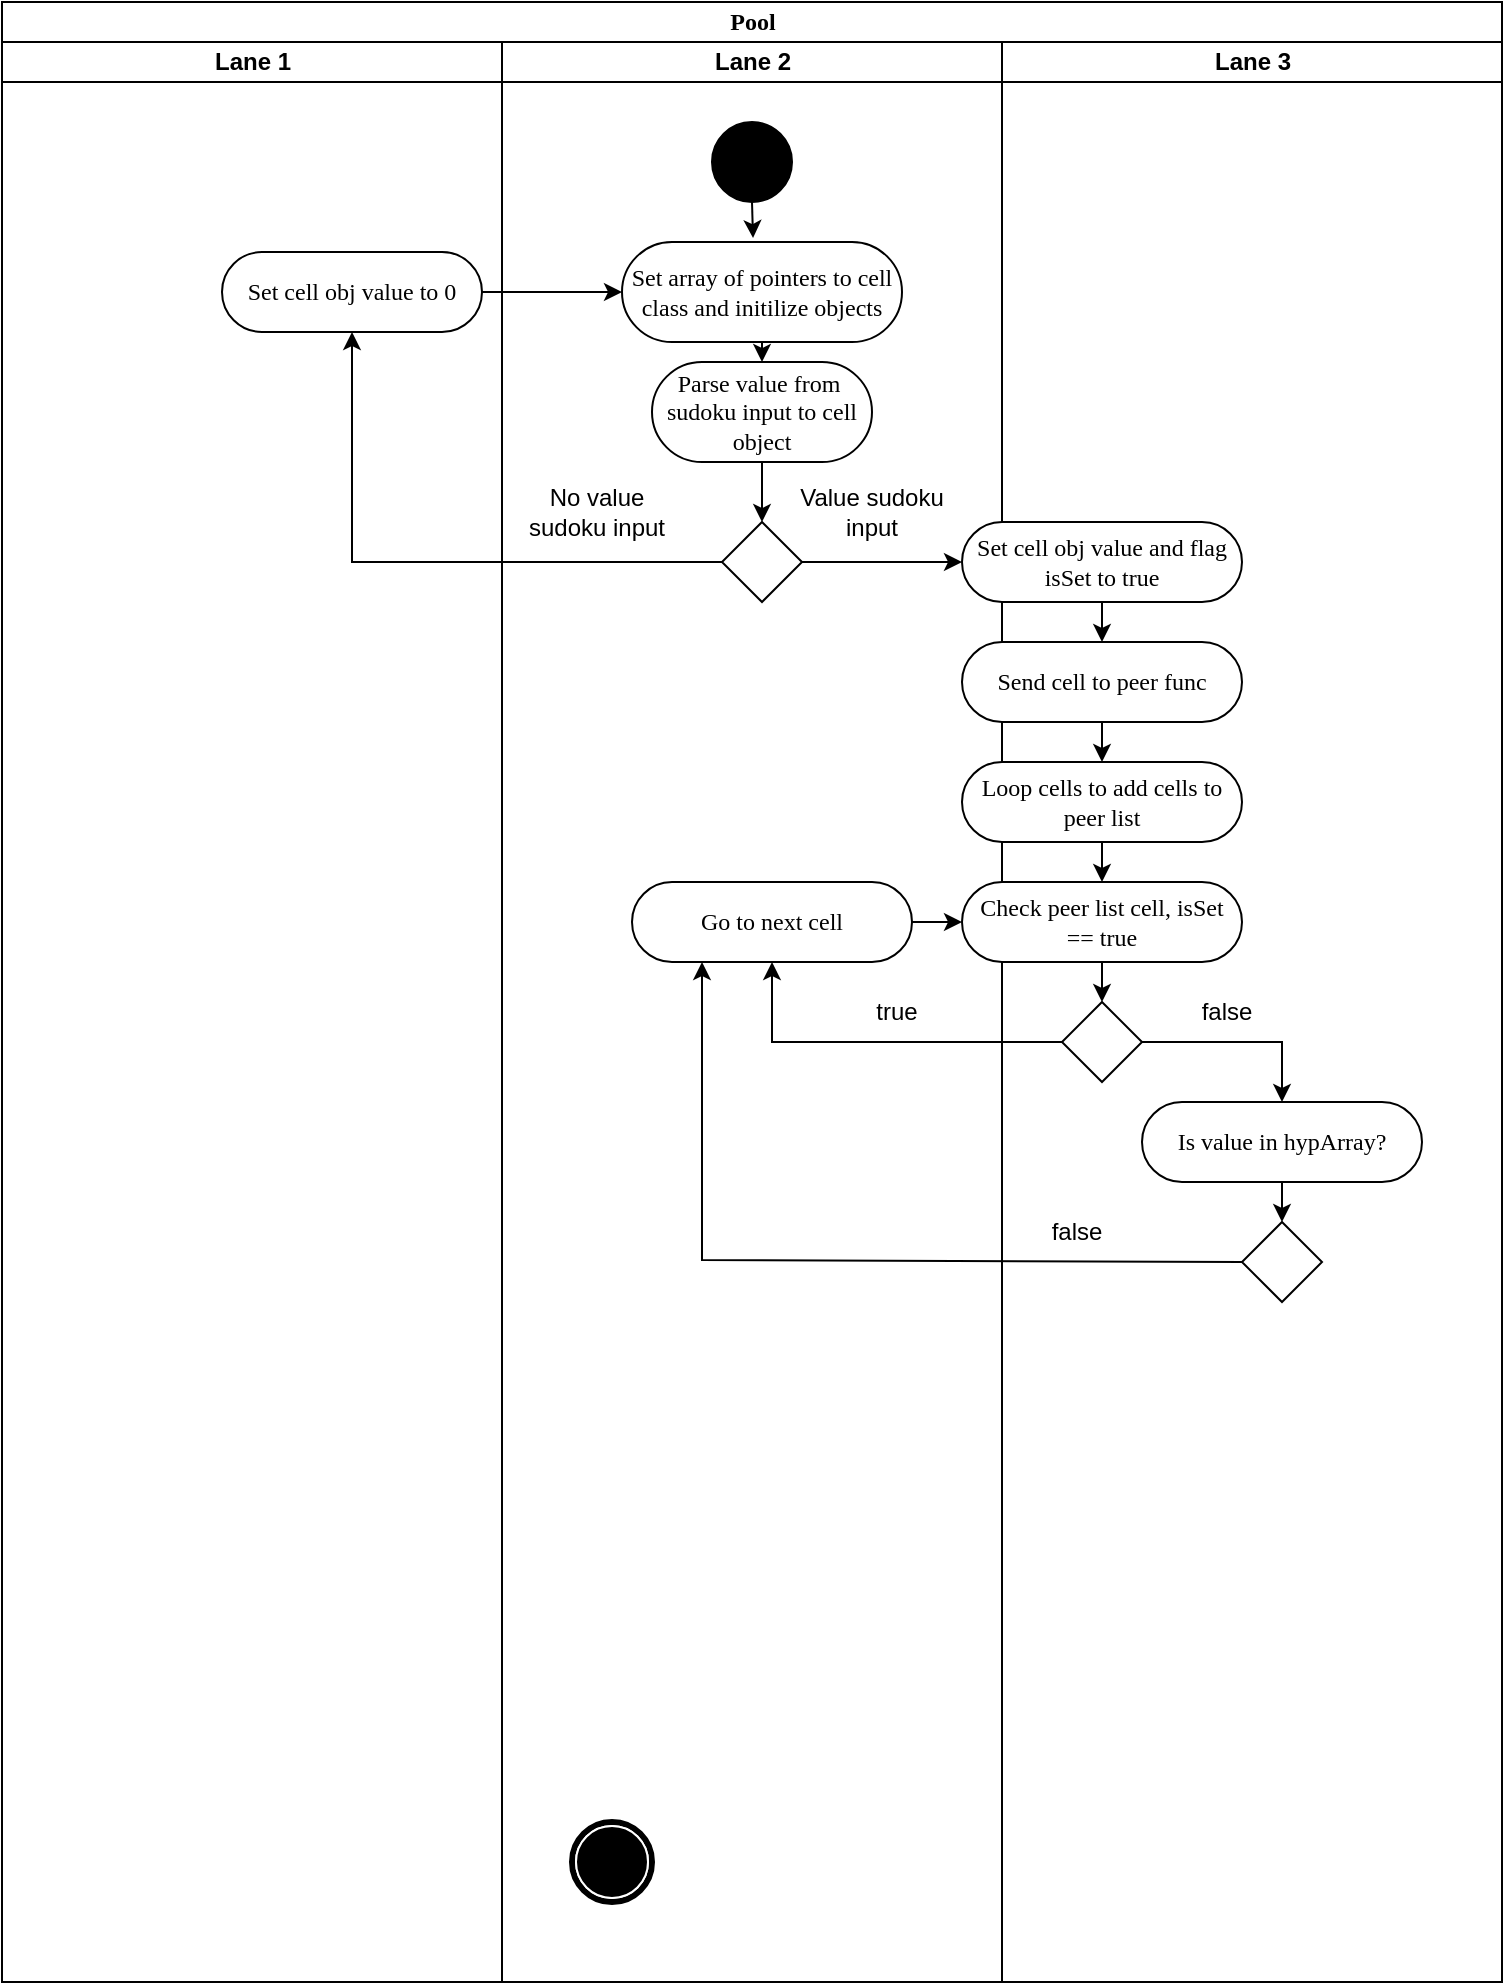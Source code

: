 <mxfile version="15.5.2" type="github">
  <diagram name="Page-1" id="0783ab3e-0a74-02c8-0abd-f7b4e66b4bec">
    <mxGraphModel dx="771" dy="510" grid="1" gridSize="10" guides="1" tooltips="1" connect="1" arrows="1" fold="1" page="1" pageScale="1" pageWidth="850" pageHeight="1100" background="none" math="0" shadow="0">
      <root>
        <mxCell id="0" />
        <mxCell id="1" parent="0" />
        <mxCell id="1c1d494c118603dd-1" value="Pool" style="swimlane;html=1;childLayout=stackLayout;startSize=20;rounded=0;shadow=0;comic=0;labelBackgroundColor=none;strokeWidth=1;fontFamily=Verdana;fontSize=12;align=center;" parent="1" vertex="1">
          <mxGeometry x="40" y="20" width="750" height="990" as="geometry" />
        </mxCell>
        <mxCell id="1c1d494c118603dd-2" value="Lane 1" style="swimlane;html=1;startSize=20;" parent="1c1d494c118603dd-1" vertex="1">
          <mxGeometry y="20" width="250" height="970" as="geometry" />
        </mxCell>
        <mxCell id="yWUKGTw_jDChgxALdWXM-9" value="Set cell obj value to 0" style="rounded=1;whiteSpace=wrap;html=1;shadow=0;comic=0;labelBackgroundColor=none;strokeWidth=1;fontFamily=Verdana;fontSize=12;align=center;arcSize=50;" vertex="1" parent="1c1d494c118603dd-2">
          <mxGeometry x="110" y="105" width="130" height="40" as="geometry" />
        </mxCell>
        <mxCell id="1c1d494c118603dd-3" value="Lane 2" style="swimlane;html=1;startSize=20;" parent="1c1d494c118603dd-1" vertex="1">
          <mxGeometry x="250" y="20" width="250" height="970" as="geometry">
            <mxRectangle x="250" y="20" width="30" height="970" as="alternateBounds" />
          </mxGeometry>
        </mxCell>
        <mxCell id="yWUKGTw_jDChgxALdWXM-3" style="edgeStyle=orthogonalEdgeStyle;rounded=0;orthogonalLoop=1;jettySize=auto;html=1;exitX=0.5;exitY=1;exitDx=0;exitDy=0;entryX=0.468;entryY=-0.039;entryDx=0;entryDy=0;entryPerimeter=0;" edge="1" parent="1c1d494c118603dd-3" source="60571a20871a0731-4" target="60571a20871a0731-8">
          <mxGeometry relative="1" as="geometry" />
        </mxCell>
        <mxCell id="60571a20871a0731-4" value="" style="ellipse;whiteSpace=wrap;html=1;rounded=0;shadow=0;comic=0;labelBackgroundColor=none;strokeWidth=1;fillColor=#000000;fontFamily=Verdana;fontSize=12;align=center;" parent="1c1d494c118603dd-3" vertex="1">
          <mxGeometry x="105" y="40" width="40" height="40" as="geometry" />
        </mxCell>
        <mxCell id="60571a20871a0731-8" value="Set array of pointers to cell class and initilize objects" style="rounded=1;whiteSpace=wrap;html=1;shadow=0;comic=0;labelBackgroundColor=none;strokeWidth=1;fontFamily=Verdana;fontSize=12;align=center;arcSize=50;" parent="1c1d494c118603dd-3" vertex="1">
          <mxGeometry x="60" y="100" width="140" height="50" as="geometry" />
        </mxCell>
        <mxCell id="yWUKGTw_jDChgxALdWXM-4" value="Parse value from&amp;nbsp; sudoku input to cell object" style="rounded=1;whiteSpace=wrap;html=1;shadow=0;comic=0;labelBackgroundColor=none;strokeWidth=1;fontFamily=Verdana;fontSize=12;align=center;arcSize=50;" vertex="1" parent="1c1d494c118603dd-3">
          <mxGeometry x="75" y="160" width="110" height="50" as="geometry" />
        </mxCell>
        <mxCell id="yWUKGTw_jDChgxALdWXM-5" value="" style="rhombus;whiteSpace=wrap;html=1;" vertex="1" parent="1c1d494c118603dd-3">
          <mxGeometry x="110" y="240" width="40" height="40" as="geometry" />
        </mxCell>
        <mxCell id="yWUKGTw_jDChgxALdWXM-7" value="No value sudoku input" style="text;html=1;strokeColor=none;fillColor=none;align=center;verticalAlign=middle;whiteSpace=wrap;rounded=0;" vertex="1" parent="1c1d494c118603dd-3">
          <mxGeometry x="10" y="220" width="75" height="30" as="geometry" />
        </mxCell>
        <mxCell id="yWUKGTw_jDChgxALdWXM-10" value="" style="endArrow=classic;html=1;rounded=0;exitX=0.5;exitY=1;exitDx=0;exitDy=0;entryX=0.5;entryY=0;entryDx=0;entryDy=0;" edge="1" parent="1c1d494c118603dd-3" source="60571a20871a0731-8" target="yWUKGTw_jDChgxALdWXM-4">
          <mxGeometry width="50" height="50" relative="1" as="geometry">
            <mxPoint x="215" y="150" as="sourcePoint" />
            <mxPoint x="265" y="100" as="targetPoint" />
          </mxGeometry>
        </mxCell>
        <mxCell id="yWUKGTw_jDChgxALdWXM-11" value="" style="endArrow=classic;html=1;rounded=0;exitX=0.5;exitY=1;exitDx=0;exitDy=0;entryX=0.5;entryY=0;entryDx=0;entryDy=0;" edge="1" parent="1c1d494c118603dd-3" source="yWUKGTw_jDChgxALdWXM-4" target="yWUKGTw_jDChgxALdWXM-5">
          <mxGeometry width="50" height="50" relative="1" as="geometry">
            <mxPoint x="164" y="310" as="sourcePoint" />
            <mxPoint x="214" y="260" as="targetPoint" />
          </mxGeometry>
        </mxCell>
        <mxCell id="yWUKGTw_jDChgxALdWXM-12" value="" style="endArrow=classic;html=1;rounded=0;exitX=1;exitY=0.5;exitDx=0;exitDy=0;" edge="1" parent="1c1d494c118603dd-3" source="yWUKGTw_jDChgxALdWXM-5">
          <mxGeometry width="50" height="50" relative="1" as="geometry">
            <mxPoint x="200" y="270" as="sourcePoint" />
            <mxPoint x="230" y="260" as="targetPoint" />
          </mxGeometry>
        </mxCell>
        <mxCell id="yWUKGTw_jDChgxALdWXM-13" value="Value sudoku input" style="text;html=1;strokeColor=none;fillColor=none;align=center;verticalAlign=middle;whiteSpace=wrap;rounded=0;" vertex="1" parent="1c1d494c118603dd-3">
          <mxGeometry x="145" y="220" width="80" height="30" as="geometry" />
        </mxCell>
        <mxCell id="yWUKGTw_jDChgxALdWXM-24" value="Go to next cell" style="rounded=1;whiteSpace=wrap;html=1;shadow=0;comic=0;labelBackgroundColor=none;strokeWidth=1;fontFamily=Verdana;fontSize=12;align=center;arcSize=50;" vertex="1" parent="1c1d494c118603dd-3">
          <mxGeometry x="65" y="420" width="140" height="40" as="geometry" />
        </mxCell>
        <mxCell id="yWUKGTw_jDChgxALdWXM-27" value="true" style="text;html=1;strokeColor=none;fillColor=none;align=center;verticalAlign=middle;whiteSpace=wrap;rounded=0;" vertex="1" parent="1c1d494c118603dd-3">
          <mxGeometry x="160" y="470" width="75" height="30" as="geometry" />
        </mxCell>
        <mxCell id="60571a20871a0731-5" value="" style="shape=mxgraph.bpmn.shape;html=1;verticalLabelPosition=bottom;labelBackgroundColor=#ffffff;verticalAlign=top;perimeter=ellipsePerimeter;outline=end;symbol=terminate;rounded=0;shadow=0;comic=0;strokeWidth=1;fontFamily=Verdana;fontSize=12;align=center;" parent="1c1d494c118603dd-3" vertex="1">
          <mxGeometry x="35" y="890" width="40" height="40" as="geometry" />
        </mxCell>
        <mxCell id="1c1d494c118603dd-4" value="Lane 3" style="swimlane;html=1;startSize=20;" parent="1c1d494c118603dd-1" vertex="1">
          <mxGeometry x="500" y="20" width="250" height="970" as="geometry">
            <mxRectangle x="500" y="20" width="30" height="970" as="alternateBounds" />
          </mxGeometry>
        </mxCell>
        <mxCell id="yWUKGTw_jDChgxALdWXM-15" value="Set cell obj value and flag isSet to true" style="rounded=1;whiteSpace=wrap;html=1;shadow=0;comic=0;labelBackgroundColor=none;strokeWidth=1;fontFamily=Verdana;fontSize=12;align=center;arcSize=50;" vertex="1" parent="1c1d494c118603dd-4">
          <mxGeometry x="-20" y="240" width="140" height="40" as="geometry" />
        </mxCell>
        <mxCell id="yWUKGTw_jDChgxALdWXM-16" value="" style="endArrow=classic;html=1;rounded=0;exitX=0.5;exitY=1;exitDx=0;exitDy=0;" edge="1" parent="1c1d494c118603dd-4" source="yWUKGTw_jDChgxALdWXM-15">
          <mxGeometry width="50" height="50" relative="1" as="geometry">
            <mxPoint x="90" y="360" as="sourcePoint" />
            <mxPoint x="50" y="300" as="targetPoint" />
          </mxGeometry>
        </mxCell>
        <mxCell id="yWUKGTw_jDChgxALdWXM-17" value="Send cell to peer func" style="rounded=1;whiteSpace=wrap;html=1;shadow=0;comic=0;labelBackgroundColor=none;strokeWidth=1;fontFamily=Verdana;fontSize=12;align=center;arcSize=50;" vertex="1" parent="1c1d494c118603dd-4">
          <mxGeometry x="-20" y="300" width="140" height="40" as="geometry" />
        </mxCell>
        <mxCell id="yWUKGTw_jDChgxALdWXM-18" value="Loop cells to add cells to peer list" style="rounded=1;whiteSpace=wrap;html=1;shadow=0;comic=0;labelBackgroundColor=none;strokeWidth=1;fontFamily=Verdana;fontSize=12;align=center;arcSize=50;" vertex="1" parent="1c1d494c118603dd-4">
          <mxGeometry x="-20" y="360" width="140" height="40" as="geometry" />
        </mxCell>
        <mxCell id="yWUKGTw_jDChgxALdWXM-19" value="" style="endArrow=classic;html=1;rounded=0;entryX=0.5;entryY=0;entryDx=0;entryDy=0;exitX=0.5;exitY=1;exitDx=0;exitDy=0;" edge="1" parent="1c1d494c118603dd-4" source="yWUKGTw_jDChgxALdWXM-17" target="yWUKGTw_jDChgxALdWXM-18">
          <mxGeometry width="50" height="50" relative="1" as="geometry">
            <mxPoint x="-100" y="400" as="sourcePoint" />
            <mxPoint x="-50" y="350" as="targetPoint" />
          </mxGeometry>
        </mxCell>
        <mxCell id="yWUKGTw_jDChgxALdWXM-20" value="Check peer list cell, isSet == true" style="rounded=1;whiteSpace=wrap;html=1;shadow=0;comic=0;labelBackgroundColor=none;strokeWidth=1;fontFamily=Verdana;fontSize=12;align=center;arcSize=50;" vertex="1" parent="1c1d494c118603dd-4">
          <mxGeometry x="-20" y="420" width="140" height="40" as="geometry" />
        </mxCell>
        <mxCell id="yWUKGTw_jDChgxALdWXM-21" value="" style="rhombus;whiteSpace=wrap;html=1;" vertex="1" parent="1c1d494c118603dd-4">
          <mxGeometry x="30" y="480" width="40" height="40" as="geometry" />
        </mxCell>
        <mxCell id="yWUKGTw_jDChgxALdWXM-22" value="" style="endArrow=classic;html=1;rounded=0;entryX=0.5;entryY=0;entryDx=0;entryDy=0;exitX=0.5;exitY=1;exitDx=0;exitDy=0;" edge="1" parent="1c1d494c118603dd-4" source="yWUKGTw_jDChgxALdWXM-18" target="yWUKGTw_jDChgxALdWXM-20">
          <mxGeometry width="50" height="50" relative="1" as="geometry">
            <mxPoint x="60" y="350" as="sourcePoint" />
            <mxPoint x="60" y="370" as="targetPoint" />
          </mxGeometry>
        </mxCell>
        <mxCell id="yWUKGTw_jDChgxALdWXM-23" value="" style="endArrow=classic;html=1;rounded=0;entryX=0.5;entryY=0;entryDx=0;entryDy=0;exitX=0.5;exitY=1;exitDx=0;exitDy=0;" edge="1" parent="1c1d494c118603dd-4" source="yWUKGTw_jDChgxALdWXM-20" target="yWUKGTw_jDChgxALdWXM-21">
          <mxGeometry width="50" height="50" relative="1" as="geometry">
            <mxPoint x="60" y="410" as="sourcePoint" />
            <mxPoint x="60" y="430" as="targetPoint" />
          </mxGeometry>
        </mxCell>
        <mxCell id="yWUKGTw_jDChgxALdWXM-28" value="" style="endArrow=classic;html=1;rounded=0;exitX=1;exitY=0.5;exitDx=0;exitDy=0;entryX=0.5;entryY=0;entryDx=0;entryDy=0;" edge="1" parent="1c1d494c118603dd-4" source="yWUKGTw_jDChgxALdWXM-21" target="yWUKGTw_jDChgxALdWXM-29">
          <mxGeometry width="50" height="50" relative="1" as="geometry">
            <mxPoint x="130" y="500" as="sourcePoint" />
            <mxPoint x="140" y="500" as="targetPoint" />
            <Array as="points">
              <mxPoint x="140" y="500" />
            </Array>
          </mxGeometry>
        </mxCell>
        <mxCell id="yWUKGTw_jDChgxALdWXM-29" value="Is value in hypArray?" style="rounded=1;whiteSpace=wrap;html=1;shadow=0;comic=0;labelBackgroundColor=none;strokeWidth=1;fontFamily=Verdana;fontSize=12;align=center;arcSize=50;" vertex="1" parent="1c1d494c118603dd-4">
          <mxGeometry x="70" y="530" width="140" height="40" as="geometry" />
        </mxCell>
        <mxCell id="yWUKGTw_jDChgxALdWXM-30" value="false" style="text;html=1;strokeColor=none;fillColor=none;align=center;verticalAlign=middle;whiteSpace=wrap;rounded=0;" vertex="1" parent="1c1d494c118603dd-4">
          <mxGeometry x="75" y="470" width="75" height="30" as="geometry" />
        </mxCell>
        <mxCell id="yWUKGTw_jDChgxALdWXM-32" value="" style="rhombus;whiteSpace=wrap;html=1;" vertex="1" parent="1c1d494c118603dd-4">
          <mxGeometry x="120" y="590" width="40" height="40" as="geometry" />
        </mxCell>
        <mxCell id="yWUKGTw_jDChgxALdWXM-33" value="" style="endArrow=classic;html=1;rounded=0;exitX=0.5;exitY=1;exitDx=0;exitDy=0;entryX=0.5;entryY=0;entryDx=0;entryDy=0;" edge="1" parent="1c1d494c118603dd-4" source="yWUKGTw_jDChgxALdWXM-29" target="yWUKGTw_jDChgxALdWXM-32">
          <mxGeometry width="50" height="50" relative="1" as="geometry">
            <mxPoint x="50" y="690" as="sourcePoint" />
            <mxPoint x="100" y="640" as="targetPoint" />
          </mxGeometry>
        </mxCell>
        <mxCell id="yWUKGTw_jDChgxALdWXM-35" value="false" style="text;html=1;strokeColor=none;fillColor=none;align=center;verticalAlign=middle;whiteSpace=wrap;rounded=0;" vertex="1" parent="1c1d494c118603dd-4">
          <mxGeometry y="580" width="75" height="30" as="geometry" />
        </mxCell>
        <mxCell id="yWUKGTw_jDChgxALdWXM-6" value="" style="endArrow=classic;html=1;rounded=0;exitX=0;exitY=0.5;exitDx=0;exitDy=0;entryX=0.5;entryY=1;entryDx=0;entryDy=0;" edge="1" parent="1c1d494c118603dd-1" source="yWUKGTw_jDChgxALdWXM-5" target="yWUKGTw_jDChgxALdWXM-9">
          <mxGeometry width="50" height="50" relative="1" as="geometry">
            <mxPoint x="290" y="240" as="sourcePoint" />
            <mxPoint x="290" y="205" as="targetPoint" />
            <Array as="points">
              <mxPoint x="175" y="280" />
              <mxPoint x="175" y="250" />
            </Array>
          </mxGeometry>
        </mxCell>
        <mxCell id="yWUKGTw_jDChgxALdWXM-14" value="" style="endArrow=classic;html=1;rounded=0;exitX=1;exitY=0.5;exitDx=0;exitDy=0;entryX=0;entryY=0.5;entryDx=0;entryDy=0;" edge="1" parent="1c1d494c118603dd-1" source="yWUKGTw_jDChgxALdWXM-9" target="60571a20871a0731-8">
          <mxGeometry width="50" height="50" relative="1" as="geometry">
            <mxPoint x="260" y="130" as="sourcePoint" />
            <mxPoint x="310" y="80" as="targetPoint" />
          </mxGeometry>
        </mxCell>
        <mxCell id="yWUKGTw_jDChgxALdWXM-25" value="" style="endArrow=classic;html=1;rounded=0;exitX=0;exitY=0.5;exitDx=0;exitDy=0;entryX=0.5;entryY=1;entryDx=0;entryDy=0;" edge="1" parent="1c1d494c118603dd-1" source="yWUKGTw_jDChgxALdWXM-21" target="yWUKGTw_jDChgxALdWXM-24">
          <mxGeometry width="50" height="50" relative="1" as="geometry">
            <mxPoint x="290" y="420" as="sourcePoint" />
            <mxPoint x="340" y="370" as="targetPoint" />
            <Array as="points">
              <mxPoint x="385" y="520" />
            </Array>
          </mxGeometry>
        </mxCell>
        <mxCell id="yWUKGTw_jDChgxALdWXM-26" value="" style="endArrow=classic;html=1;rounded=0;exitX=1;exitY=0.5;exitDx=0;exitDy=0;entryX=0;entryY=0.5;entryDx=0;entryDy=0;" edge="1" parent="1c1d494c118603dd-1" source="yWUKGTw_jDChgxALdWXM-24" target="yWUKGTw_jDChgxALdWXM-20">
          <mxGeometry width="50" height="50" relative="1" as="geometry">
            <mxPoint x="290" y="420" as="sourcePoint" />
            <mxPoint x="340" y="370" as="targetPoint" />
          </mxGeometry>
        </mxCell>
        <mxCell id="yWUKGTw_jDChgxALdWXM-34" value="" style="endArrow=classic;html=1;rounded=0;exitX=0;exitY=0.5;exitDx=0;exitDy=0;entryX=0.25;entryY=1;entryDx=0;entryDy=0;" edge="1" parent="1c1d494c118603dd-1" source="yWUKGTw_jDChgxALdWXM-32" target="yWUKGTw_jDChgxALdWXM-24">
          <mxGeometry width="50" height="50" relative="1" as="geometry">
            <mxPoint x="490" y="640" as="sourcePoint" />
            <mxPoint x="540" y="590" as="targetPoint" />
            <Array as="points">
              <mxPoint x="350" y="629" />
            </Array>
          </mxGeometry>
        </mxCell>
      </root>
    </mxGraphModel>
  </diagram>
</mxfile>
